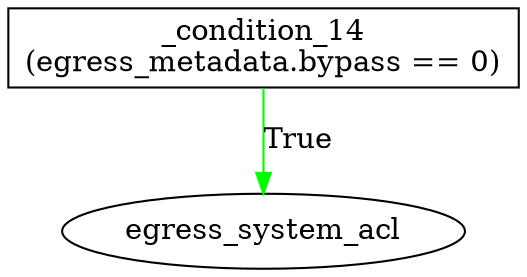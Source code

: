 digraph egress {
_condition_14 [shape=box label="_condition_14\n(egress_metadata.bypass == 0)"];
_condition_14 -> egress_system_acl [color=green  label="True"];
}
